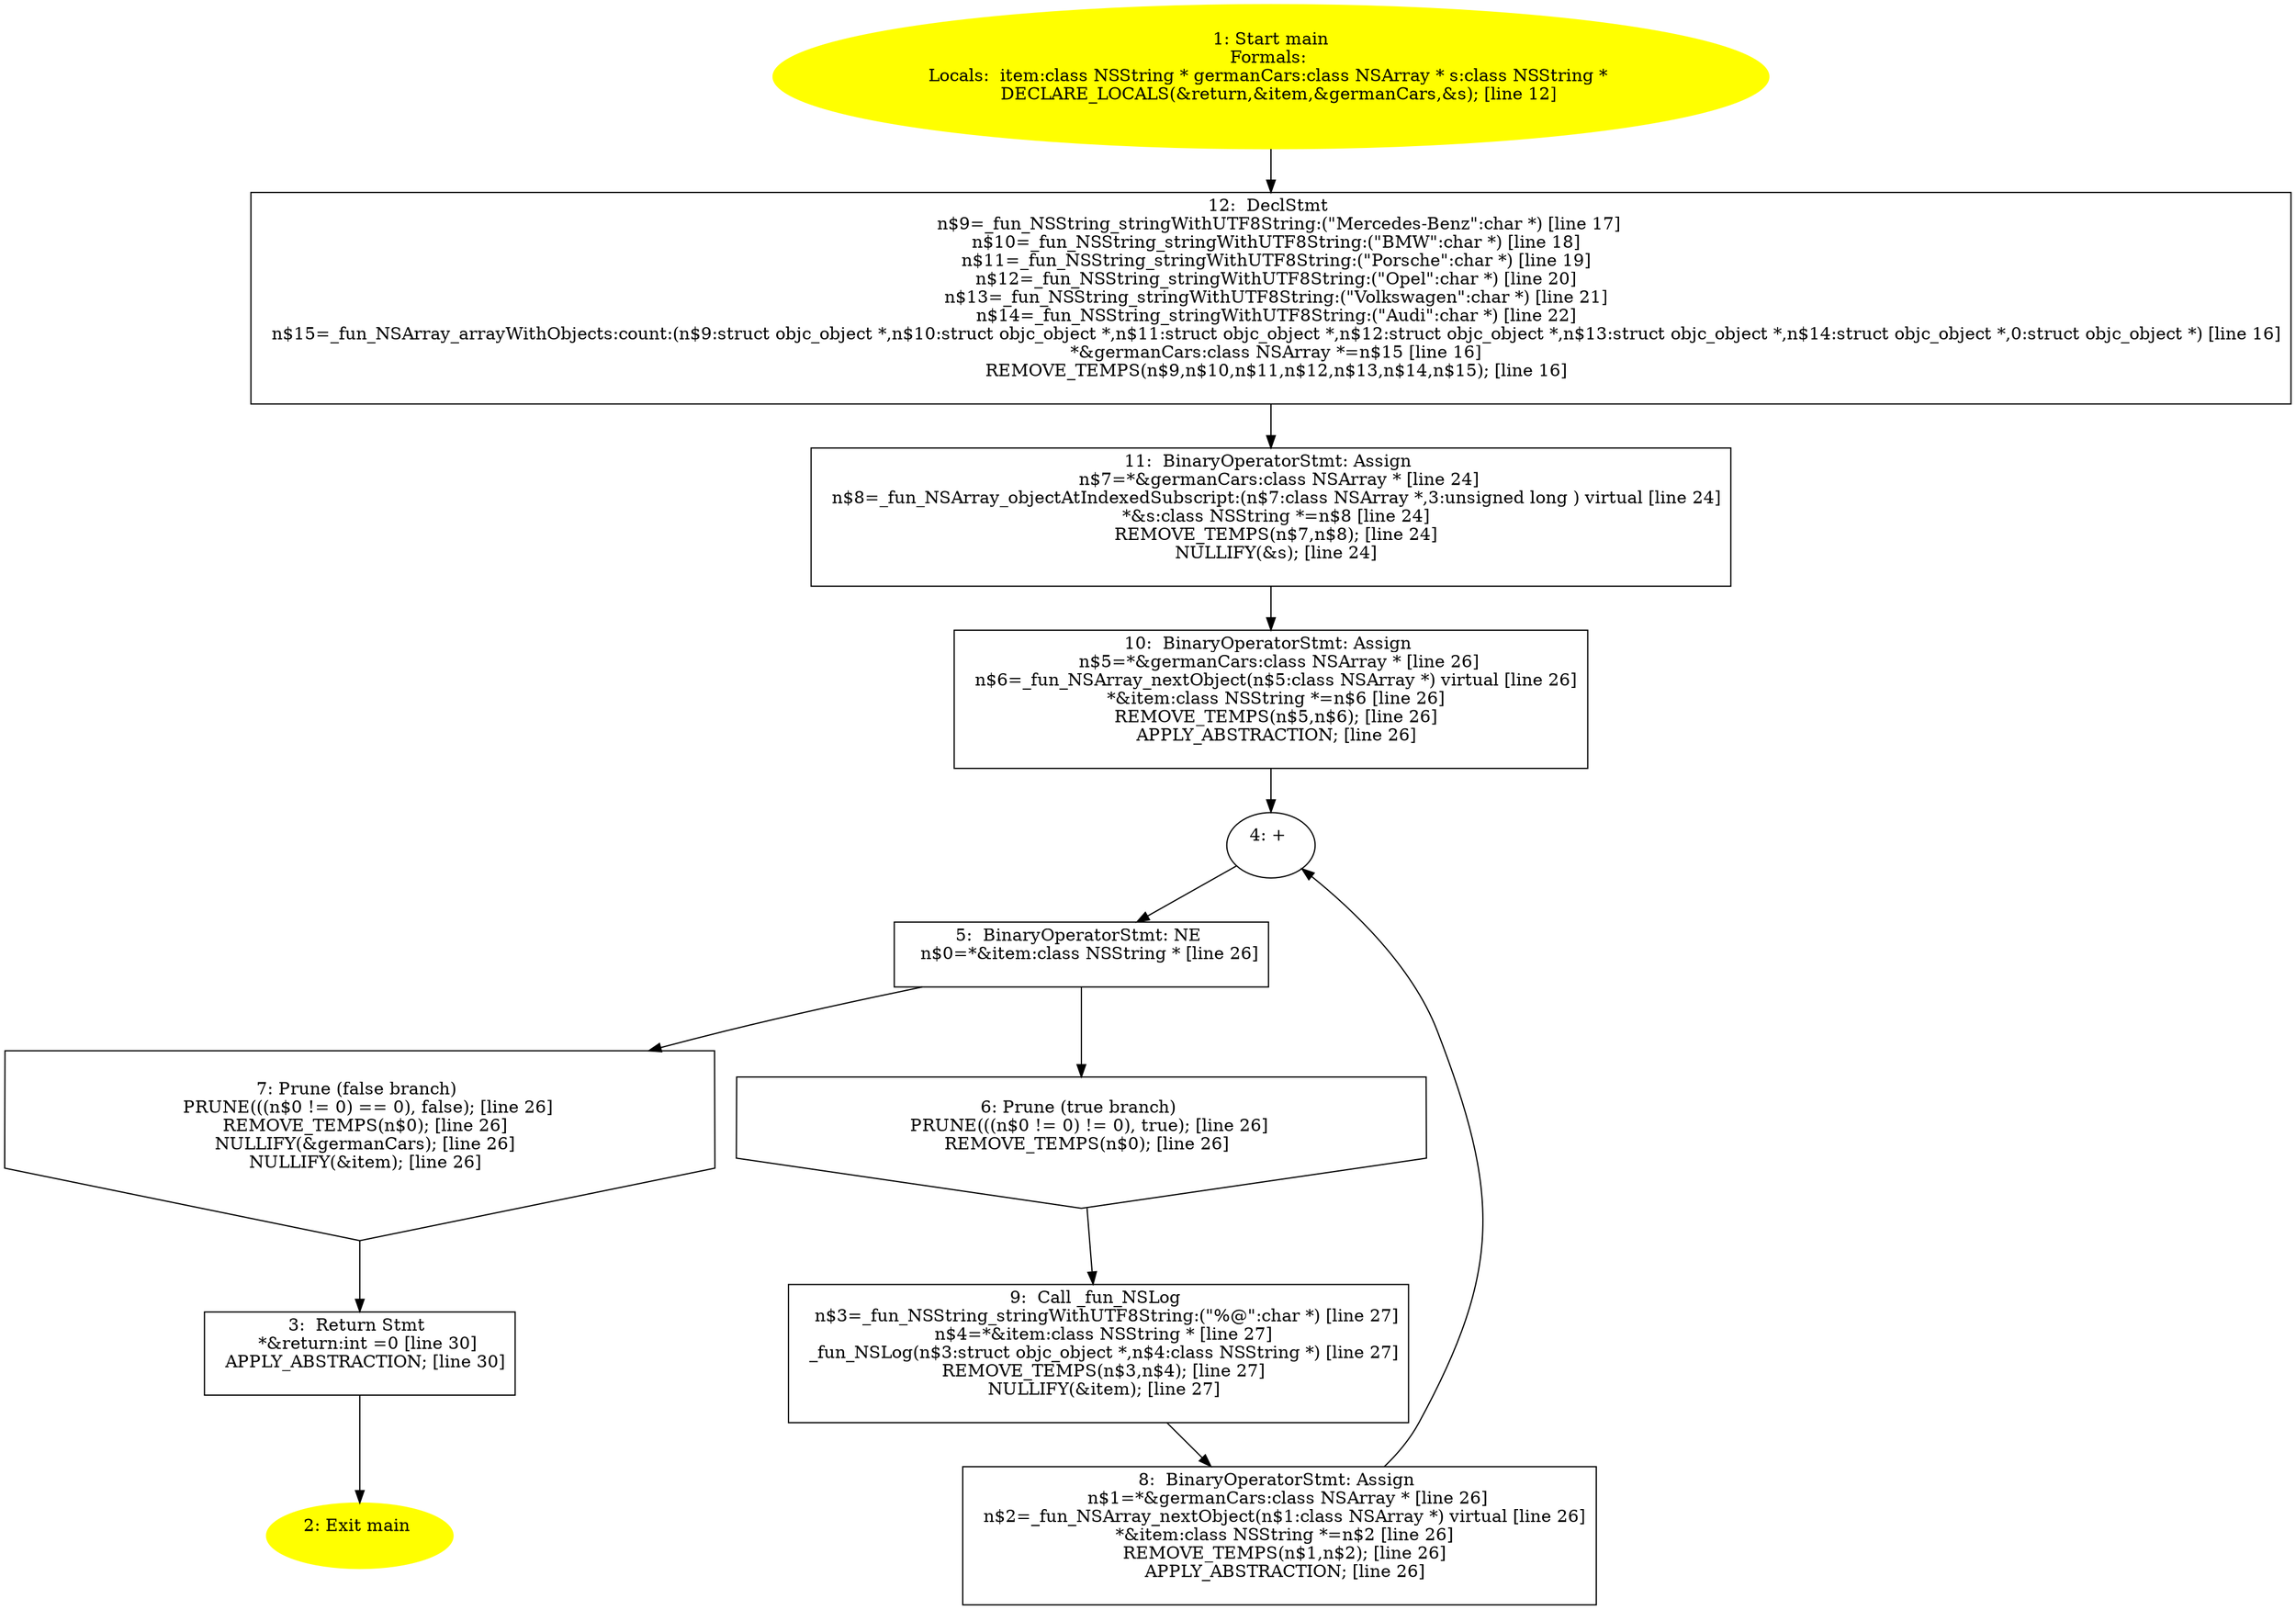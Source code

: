 digraph iCFG {
12 [label="12:  DeclStmt \n   n$9=_fun_NSString_stringWithUTF8String:(\"Mercedes-Benz\":char *) [line 17]\n  n$10=_fun_NSString_stringWithUTF8String:(\"BMW\":char *) [line 18]\n  n$11=_fun_NSString_stringWithUTF8String:(\"Porsche\":char *) [line 19]\n  n$12=_fun_NSString_stringWithUTF8String:(\"Opel\":char *) [line 20]\n  n$13=_fun_NSString_stringWithUTF8String:(\"Volkswagen\":char *) [line 21]\n  n$14=_fun_NSString_stringWithUTF8String:(\"Audi\":char *) [line 22]\n  n$15=_fun_NSArray_arrayWithObjects:count:(n$9:struct objc_object *,n$10:struct objc_object *,n$11:struct objc_object *,n$12:struct objc_object *,n$13:struct objc_object *,n$14:struct objc_object *,0:struct objc_object *) [line 16]\n  *&germanCars:class NSArray *=n$15 [line 16]\n  REMOVE_TEMPS(n$9,n$10,n$11,n$12,n$13,n$14,n$15); [line 16]\n " shape="box"]
	

	 12 -> 11 ;
11 [label="11:  BinaryOperatorStmt: Assign \n   n$7=*&germanCars:class NSArray * [line 24]\n  n$8=_fun_NSArray_objectAtIndexedSubscript:(n$7:class NSArray *,3:unsigned long ) virtual [line 24]\n  *&s:class NSString *=n$8 [line 24]\n  REMOVE_TEMPS(n$7,n$8); [line 24]\n  NULLIFY(&s); [line 24]\n " shape="box"]
	

	 11 -> 10 ;
10 [label="10:  BinaryOperatorStmt: Assign \n   n$5=*&germanCars:class NSArray * [line 26]\n  n$6=_fun_NSArray_nextObject(n$5:class NSArray *) virtual [line 26]\n  *&item:class NSString *=n$6 [line 26]\n  REMOVE_TEMPS(n$5,n$6); [line 26]\n  APPLY_ABSTRACTION; [line 26]\n " shape="box"]
	

	 10 -> 4 ;
9 [label="9:  Call _fun_NSLog \n   n$3=_fun_NSString_stringWithUTF8String:(\"%@\":char *) [line 27]\n  n$4=*&item:class NSString * [line 27]\n  _fun_NSLog(n$3:struct objc_object *,n$4:class NSString *) [line 27]\n  REMOVE_TEMPS(n$3,n$4); [line 27]\n  NULLIFY(&item); [line 27]\n " shape="box"]
	

	 9 -> 8 ;
8 [label="8:  BinaryOperatorStmt: Assign \n   n$1=*&germanCars:class NSArray * [line 26]\n  n$2=_fun_NSArray_nextObject(n$1:class NSArray *) virtual [line 26]\n  *&item:class NSString *=n$2 [line 26]\n  REMOVE_TEMPS(n$1,n$2); [line 26]\n  APPLY_ABSTRACTION; [line 26]\n " shape="box"]
	

	 8 -> 4 ;
7 [label="7: Prune (false branch) \n   PRUNE(((n$0 != 0) == 0), false); [line 26]\n  REMOVE_TEMPS(n$0); [line 26]\n  NULLIFY(&germanCars); [line 26]\n  NULLIFY(&item); [line 26]\n " shape="invhouse"]
	

	 7 -> 3 ;
6 [label="6: Prune (true branch) \n   PRUNE(((n$0 != 0) != 0), true); [line 26]\n  REMOVE_TEMPS(n$0); [line 26]\n " shape="invhouse"]
	

	 6 -> 9 ;
5 [label="5:  BinaryOperatorStmt: NE \n   n$0=*&item:class NSString * [line 26]\n " shape="box"]
	

	 5 -> 6 ;
	 5 -> 7 ;
4 [label="4: + \n  " ]
	

	 4 -> 5 ;
3 [label="3:  Return Stmt \n   *&return:int =0 [line 30]\n  APPLY_ABSTRACTION; [line 30]\n " shape="box"]
	

	 3 -> 2 ;
2 [label="2: Exit main \n  " color=yellow style=filled]
	

1 [label="1: Start main\nFormals: \nLocals:  item:class NSString * germanCars:class NSArray * s:class NSString * \n   DECLARE_LOCALS(&return,&item,&germanCars,&s); [line 12]\n " color=yellow style=filled]
	

	 1 -> 12 ;
}

